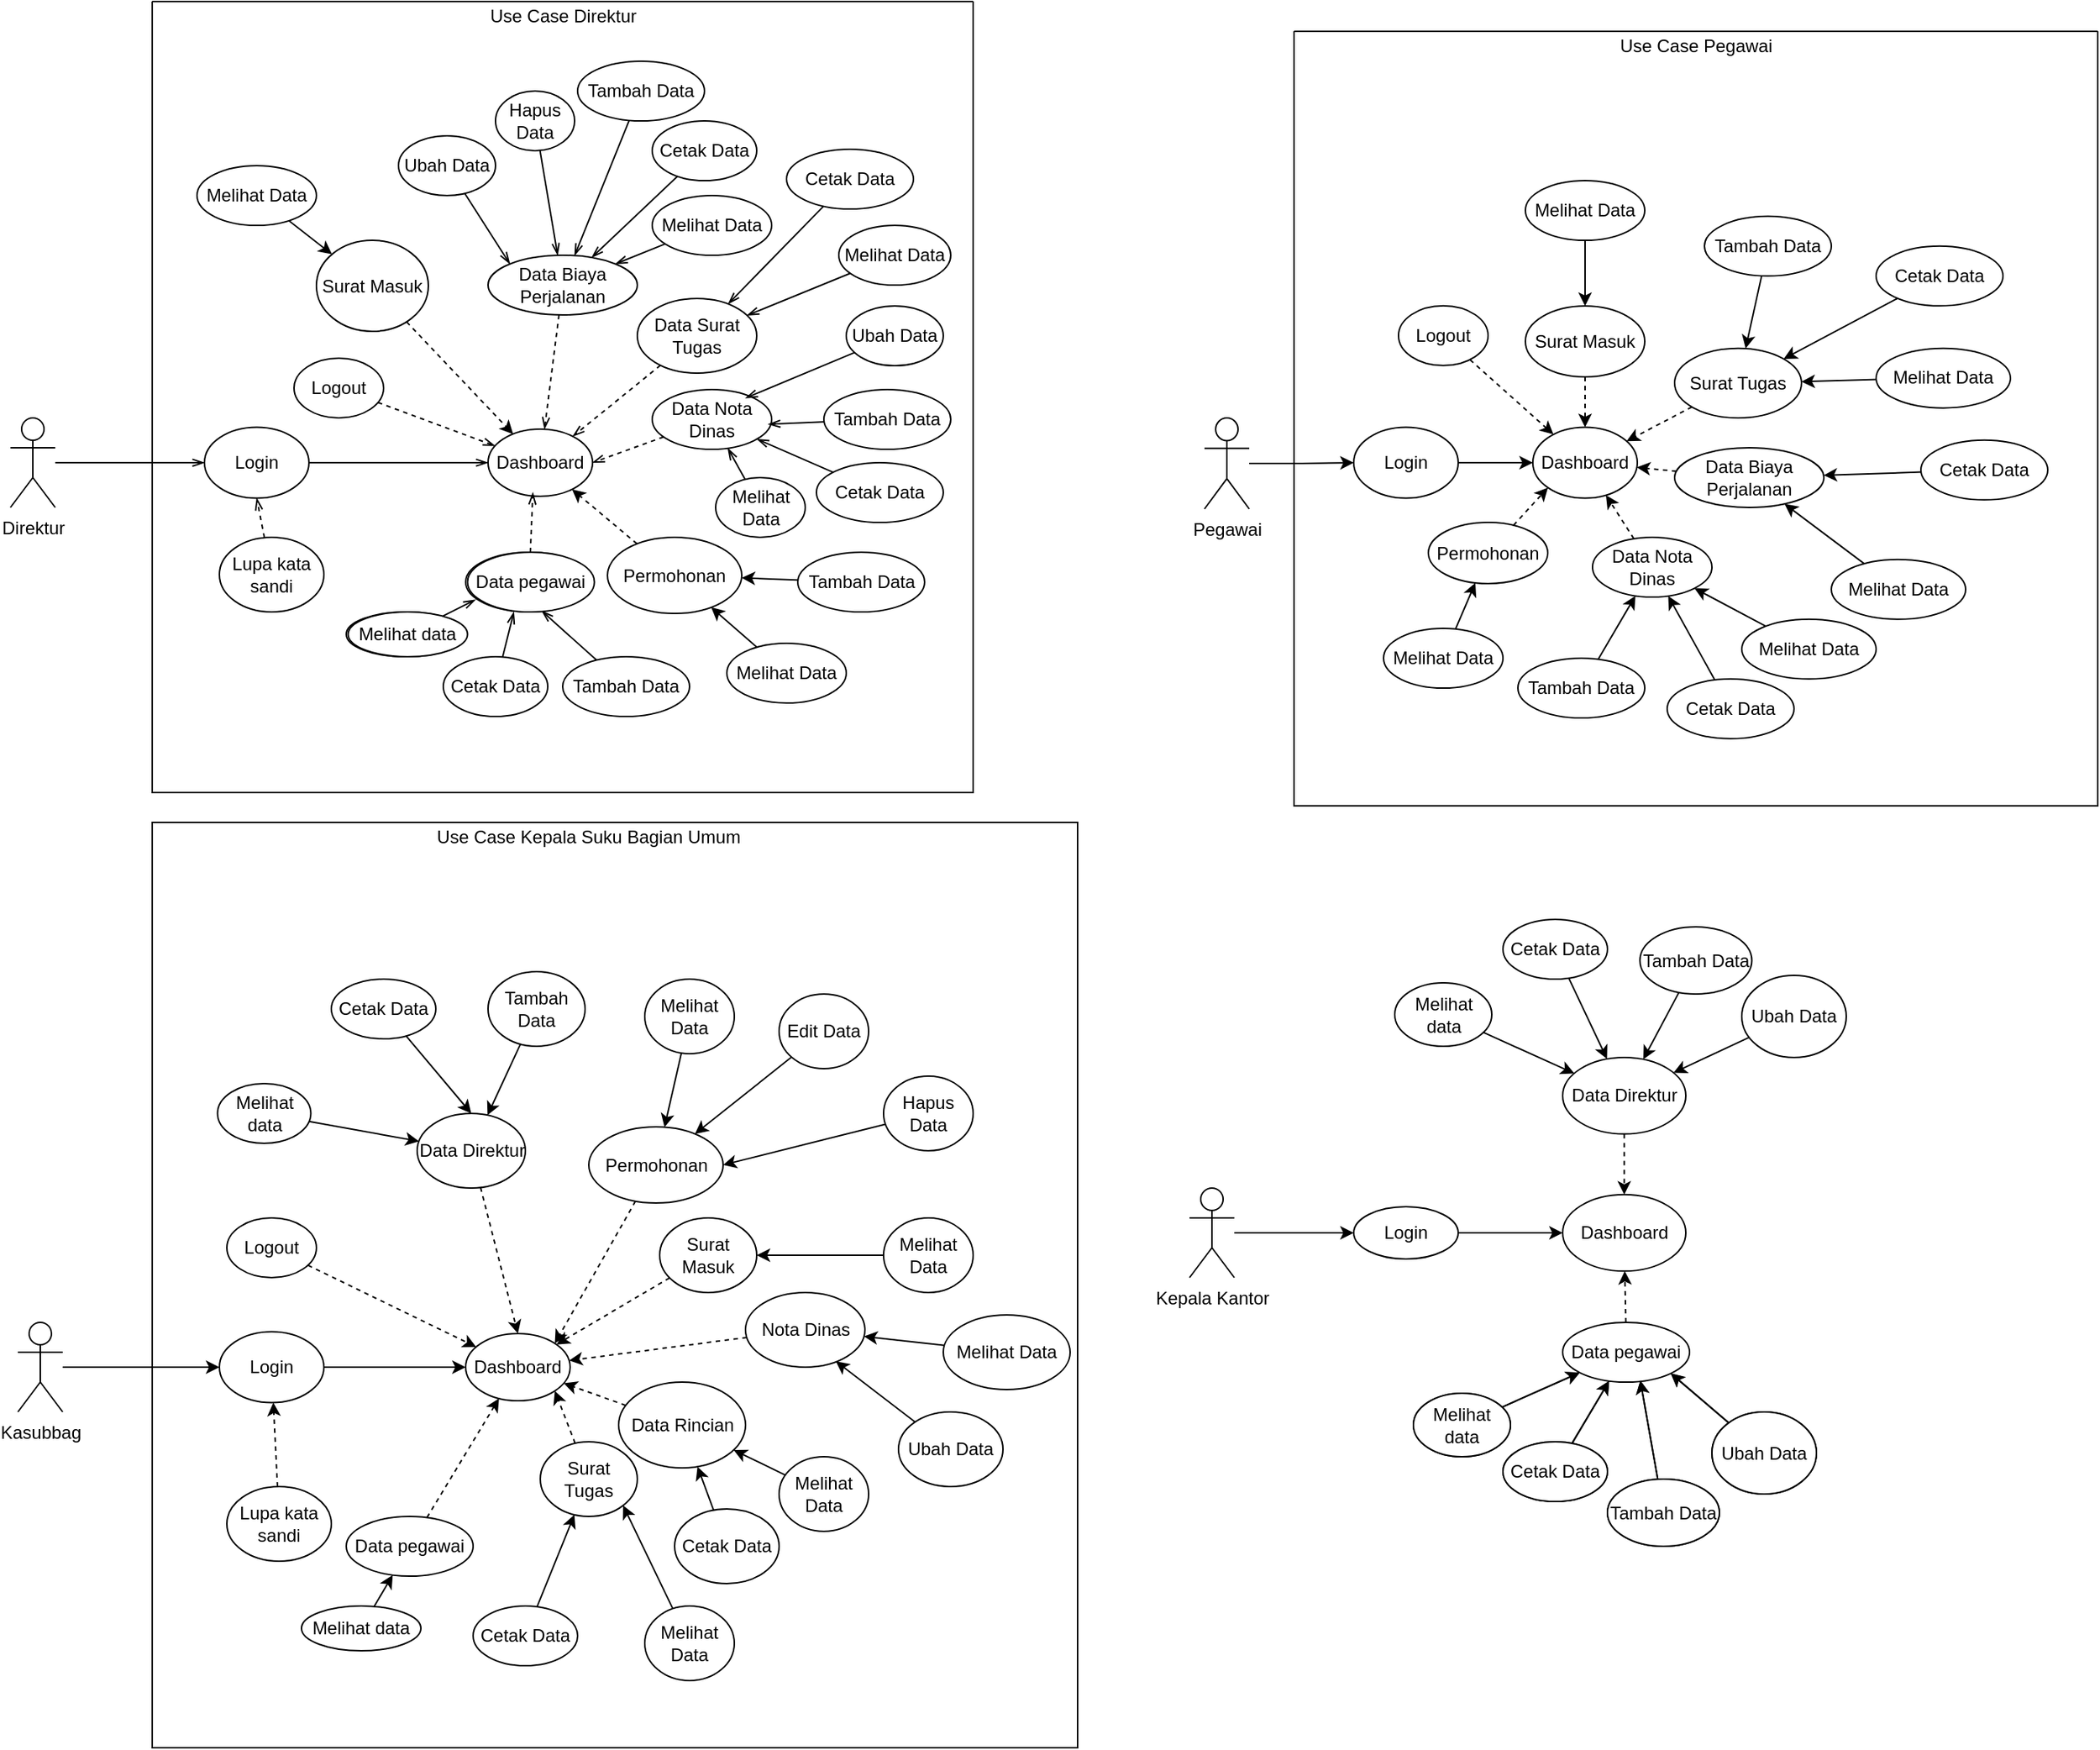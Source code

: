 <mxfile version="14.8.0" type="github">
  <diagram id="7KBXduqILSjG5q8MCGv4" name="Page-1">
    <mxGraphModel dx="1422" dy="819" grid="1" gridSize="10" guides="1" tooltips="1" connect="1" arrows="1" fold="1" page="1" pageScale="1" pageWidth="850" pageHeight="1100" math="0" shadow="0">
      <root>
        <mxCell id="0" />
        <mxCell id="1" parent="0" />
        <mxCell id="9-0OQLkkKcLO5UEKQbR6-8" style="edgeStyle=orthogonalEdgeStyle;rounded=0;orthogonalLoop=1;jettySize=auto;html=1;endArrow=openThin;endFill=0;" parent="1" source="9-0OQLkkKcLO5UEKQbR6-1" target="9-0OQLkkKcLO5UEKQbR6-7" edge="1">
          <mxGeometry relative="1" as="geometry" />
        </mxCell>
        <mxCell id="9-0OQLkkKcLO5UEKQbR6-1" value="Direktur" style="shape=umlActor;verticalLabelPosition=bottom;verticalAlign=top;html=1;" parent="1" vertex="1">
          <mxGeometry x="90" y="309" width="30" height="60" as="geometry" />
        </mxCell>
        <mxCell id="9-0OQLkkKcLO5UEKQbR6-12" style="edgeStyle=none;rounded=0;orthogonalLoop=1;jettySize=auto;html=1;entryX=0;entryY=0.5;entryDx=0;entryDy=0;endArrow=openThin;endFill=0;" parent="1" source="9-0OQLkkKcLO5UEKQbR6-7" target="9-0OQLkkKcLO5UEKQbR6-11" edge="1">
          <mxGeometry relative="1" as="geometry" />
        </mxCell>
        <mxCell id="9-0OQLkkKcLO5UEKQbR6-7" value="Login" style="ellipse;whiteSpace=wrap;html=1;" parent="1" vertex="1">
          <mxGeometry x="220" y="315.25" width="70" height="47.5" as="geometry" />
        </mxCell>
        <mxCell id="9-0OQLkkKcLO5UEKQbR6-10" style="rounded=0;orthogonalLoop=1;jettySize=auto;html=1;entryX=0.5;entryY=1;entryDx=0;entryDy=0;dashed=1;endArrow=openThin;endFill=0;" parent="1" source="9-0OQLkkKcLO5UEKQbR6-9" target="9-0OQLkkKcLO5UEKQbR6-7" edge="1">
          <mxGeometry relative="1" as="geometry" />
        </mxCell>
        <mxCell id="9-0OQLkkKcLO5UEKQbR6-9" value="Lupa kata sandi" style="ellipse;whiteSpace=wrap;html=1;" parent="1" vertex="1">
          <mxGeometry x="230" y="389" width="70" height="50" as="geometry" />
        </mxCell>
        <mxCell id="9-0OQLkkKcLO5UEKQbR6-11" value="Dashboard" style="ellipse;whiteSpace=wrap;html=1;" parent="1" vertex="1">
          <mxGeometry x="410" y="316.5" width="70" height="45" as="geometry" />
        </mxCell>
        <mxCell id="9-0OQLkkKcLO5UEKQbR6-14" style="edgeStyle=none;rounded=0;orthogonalLoop=1;jettySize=auto;html=1;endArrow=openThin;endFill=0;dashed=1;" parent="1" source="9-0OQLkkKcLO5UEKQbR6-13" target="9-0OQLkkKcLO5UEKQbR6-11" edge="1">
          <mxGeometry relative="1" as="geometry" />
        </mxCell>
        <mxCell id="9-0OQLkkKcLO5UEKQbR6-13" value="Logout" style="ellipse;whiteSpace=wrap;html=1;" parent="1" vertex="1">
          <mxGeometry x="280" y="269" width="60" height="40" as="geometry" />
        </mxCell>
        <mxCell id="9-0OQLkkKcLO5UEKQbR6-18" style="edgeStyle=none;rounded=0;orthogonalLoop=1;jettySize=auto;html=1;entryX=0.429;entryY=0.944;entryDx=0;entryDy=0;entryPerimeter=0;dashed=1;endArrow=openThin;endFill=0;" parent="1" source="9-0OQLkkKcLO5UEKQbR6-17" target="9-0OQLkkKcLO5UEKQbR6-11" edge="1">
          <mxGeometry relative="1" as="geometry" />
        </mxCell>
        <mxCell id="9-0OQLkkKcLO5UEKQbR6-17" value="Data pegawai" style="ellipse;whiteSpace=wrap;html=1;" parent="1" vertex="1">
          <mxGeometry x="395" y="399" width="85" height="40" as="geometry" />
        </mxCell>
        <mxCell id="9-0OQLkkKcLO5UEKQbR6-20" style="edgeStyle=none;rounded=0;orthogonalLoop=1;jettySize=auto;html=1;entryX=0.077;entryY=0.796;entryDx=0;entryDy=0;endArrow=openThin;endFill=0;entryPerimeter=0;" parent="1" source="9-0OQLkkKcLO5UEKQbR6-19" target="9-0OQLkkKcLO5UEKQbR6-17" edge="1">
          <mxGeometry relative="1" as="geometry" />
        </mxCell>
        <mxCell id="9-0OQLkkKcLO5UEKQbR6-19" value="Melihat data" style="ellipse;whiteSpace=wrap;html=1;" parent="1" vertex="1">
          <mxGeometry x="315" y="439" width="80" height="30" as="geometry" />
        </mxCell>
        <mxCell id="9-0OQLkkKcLO5UEKQbR6-22" style="edgeStyle=none;rounded=0;orthogonalLoop=1;jettySize=auto;html=1;entryX=1;entryY=0.5;entryDx=0;entryDy=0;endArrow=openThin;endFill=0;dashed=1;" parent="1" source="9-0OQLkkKcLO5UEKQbR6-21" target="9-0OQLkkKcLO5UEKQbR6-11" edge="1">
          <mxGeometry relative="1" as="geometry" />
        </mxCell>
        <mxCell id="9-0OQLkkKcLO5UEKQbR6-21" value="Data Nota Dinas" style="ellipse;whiteSpace=wrap;html=1;" parent="1" vertex="1">
          <mxGeometry x="520" y="290" width="80" height="40" as="geometry" />
        </mxCell>
        <mxCell id="9-0OQLkkKcLO5UEKQbR6-24" style="edgeStyle=none;rounded=0;orthogonalLoop=1;jettySize=auto;html=1;endArrow=openThin;endFill=0;dashed=1;" parent="1" source="9-0OQLkkKcLO5UEKQbR6-23" target="9-0OQLkkKcLO5UEKQbR6-11" edge="1">
          <mxGeometry relative="1" as="geometry" />
        </mxCell>
        <mxCell id="9-0OQLkkKcLO5UEKQbR6-23" value="Data Surat Tugas" style="ellipse;whiteSpace=wrap;html=1;" parent="1" vertex="1">
          <mxGeometry x="510" y="229" width="80" height="50" as="geometry" />
        </mxCell>
        <mxCell id="9-0OQLkkKcLO5UEKQbR6-26" style="edgeStyle=none;rounded=0;orthogonalLoop=1;jettySize=auto;html=1;dashed=1;endArrow=openThin;endFill=0;" parent="1" source="9-0OQLkkKcLO5UEKQbR6-25" target="9-0OQLkkKcLO5UEKQbR6-11" edge="1">
          <mxGeometry relative="1" as="geometry" />
        </mxCell>
        <mxCell id="9-0OQLkkKcLO5UEKQbR6-38" style="edgeStyle=none;rounded=0;orthogonalLoop=1;jettySize=auto;html=1;endArrow=openThin;endFill=0;" parent="1" source="9-0OQLkkKcLO5UEKQbR6-37" target="9-0OQLkkKcLO5UEKQbR6-23" edge="1">
          <mxGeometry relative="1" as="geometry" />
        </mxCell>
        <mxCell id="9-0OQLkkKcLO5UEKQbR6-37" value="Cetak Data" style="ellipse;whiteSpace=wrap;html=1;" parent="1" vertex="1">
          <mxGeometry x="610" y="129" width="85" height="40" as="geometry" />
        </mxCell>
        <mxCell id="9-0OQLkkKcLO5UEKQbR6-40" style="edgeStyle=none;rounded=0;orthogonalLoop=1;jettySize=auto;html=1;endArrow=openThin;endFill=0;" parent="1" source="9-0OQLkkKcLO5UEKQbR6-39" target="9-0OQLkkKcLO5UEKQbR6-23" edge="1">
          <mxGeometry relative="1" as="geometry" />
        </mxCell>
        <mxCell id="9-0OQLkkKcLO5UEKQbR6-39" value="Melihat Data" style="ellipse;whiteSpace=wrap;html=1;" parent="1" vertex="1">
          <mxGeometry x="645" y="180" width="75" height="40" as="geometry" />
        </mxCell>
        <mxCell id="9-0OQLkkKcLO5UEKQbR6-46" style="edgeStyle=none;rounded=0;orthogonalLoop=1;jettySize=auto;html=1;entryX=0.782;entryY=0.142;entryDx=0;entryDy=0;entryPerimeter=0;endArrow=openThin;endFill=0;" parent="1" source="9-0OQLkkKcLO5UEKQbR6-41" target="9-0OQLkkKcLO5UEKQbR6-21" edge="1">
          <mxGeometry relative="1" as="geometry" />
        </mxCell>
        <mxCell id="9-0OQLkkKcLO5UEKQbR6-41" value="Ubah Data" style="ellipse;whiteSpace=wrap;html=1;" parent="1" vertex="1">
          <mxGeometry x="650" y="234" width="65" height="40" as="geometry" />
        </mxCell>
        <mxCell id="9-0OQLkkKcLO5UEKQbR6-50" style="edgeStyle=none;rounded=0;orthogonalLoop=1;jettySize=auto;html=1;entryX=0.972;entryY=0.582;entryDx=0;entryDy=0;entryPerimeter=0;endArrow=openThin;endFill=0;" parent="1" source="9-0OQLkkKcLO5UEKQbR6-43" target="9-0OQLkkKcLO5UEKQbR6-21" edge="1">
          <mxGeometry relative="1" as="geometry" />
        </mxCell>
        <mxCell id="9-0OQLkkKcLO5UEKQbR6-43" value="Tambah Data" style="ellipse;whiteSpace=wrap;html=1;" parent="1" vertex="1">
          <mxGeometry x="635" y="290" width="85" height="40" as="geometry" />
        </mxCell>
        <mxCell id="9-0OQLkkKcLO5UEKQbR6-49" style="edgeStyle=none;rounded=0;orthogonalLoop=1;jettySize=auto;html=1;endArrow=openThin;endFill=0;" parent="1" source="9-0OQLkkKcLO5UEKQbR6-44" target="9-0OQLkkKcLO5UEKQbR6-21" edge="1">
          <mxGeometry relative="1" as="geometry" />
        </mxCell>
        <mxCell id="9-0OQLkkKcLO5UEKQbR6-44" value="Cetak Data" style="ellipse;whiteSpace=wrap;html=1;" parent="1" vertex="1">
          <mxGeometry x="630" y="339" width="85" height="40" as="geometry" />
        </mxCell>
        <mxCell id="9-0OQLkkKcLO5UEKQbR6-48" style="edgeStyle=none;rounded=0;orthogonalLoop=1;jettySize=auto;html=1;endArrow=openThin;endFill=0;" parent="1" source="9-0OQLkkKcLO5UEKQbR6-45" target="9-0OQLkkKcLO5UEKQbR6-21" edge="1">
          <mxGeometry relative="1" as="geometry" />
        </mxCell>
        <mxCell id="9-0OQLkkKcLO5UEKQbR6-45" value="Melihat Data" style="ellipse;whiteSpace=wrap;html=1;" parent="1" vertex="1">
          <mxGeometry x="562.5" y="349" width="60" height="40" as="geometry" />
        </mxCell>
        <mxCell id="9-0OQLkkKcLO5UEKQbR6-52" style="edgeStyle=none;rounded=0;orthogonalLoop=1;jettySize=auto;html=1;entryX=0.38;entryY=0.999;entryDx=0;entryDy=0;entryPerimeter=0;endArrow=openThin;endFill=0;" parent="1" source="9-0OQLkkKcLO5UEKQbR6-51" target="9-0OQLkkKcLO5UEKQbR6-17" edge="1">
          <mxGeometry relative="1" as="geometry" />
        </mxCell>
        <mxCell id="9-0OQLkkKcLO5UEKQbR6-51" value="Cetak Data" style="ellipse;whiteSpace=wrap;html=1;" parent="1" vertex="1">
          <mxGeometry x="380" y="469" width="70" height="40" as="geometry" />
        </mxCell>
        <mxCell id="9-0OQLkkKcLO5UEKQbR6-54" style="edgeStyle=none;rounded=0;orthogonalLoop=1;jettySize=auto;html=1;entryX=0.599;entryY=0.981;entryDx=0;entryDy=0;entryPerimeter=0;endArrow=openThin;endFill=0;" parent="1" source="9-0OQLkkKcLO5UEKQbR6-53" target="9-0OQLkkKcLO5UEKQbR6-17" edge="1">
          <mxGeometry relative="1" as="geometry" />
        </mxCell>
        <mxCell id="9-0OQLkkKcLO5UEKQbR6-53" value="Tambah Data" style="ellipse;whiteSpace=wrap;html=1;" parent="1" vertex="1">
          <mxGeometry x="460" y="469" width="85" height="40" as="geometry" />
        </mxCell>
        <mxCell id="2N-OkwcJ0ExUMXTbMWaD-2" value="Use Case Direktur" style="text;html=1;strokeColor=none;fillColor=none;align=center;verticalAlign=middle;whiteSpace=wrap;rounded=0;" parent="1" vertex="1">
          <mxGeometry x="357.5" y="30" width="205" height="20" as="geometry" />
        </mxCell>
        <mxCell id="2N-OkwcJ0ExUMXTbMWaD-5" style="rounded=0;orthogonalLoop=1;jettySize=auto;html=1;dashed=1;" parent="1" source="2N-OkwcJ0ExUMXTbMWaD-4" target="9-0OQLkkKcLO5UEKQbR6-11" edge="1">
          <mxGeometry relative="1" as="geometry" />
        </mxCell>
        <mxCell id="2N-OkwcJ0ExUMXTbMWaD-4" value="Permohonan" style="ellipse;whiteSpace=wrap;html=1;" parent="1" vertex="1">
          <mxGeometry x="490" y="389" width="90" height="51" as="geometry" />
        </mxCell>
        <mxCell id="2N-OkwcJ0ExUMXTbMWaD-8" style="edgeStyle=none;rounded=0;orthogonalLoop=1;jettySize=auto;html=1;" parent="1" source="2N-OkwcJ0ExUMXTbMWaD-6" target="2N-OkwcJ0ExUMXTbMWaD-4" edge="1">
          <mxGeometry relative="1" as="geometry" />
        </mxCell>
        <mxCell id="2N-OkwcJ0ExUMXTbMWaD-6" value="Tambah Data" style="ellipse;whiteSpace=wrap;html=1;" parent="1" vertex="1">
          <mxGeometry x="617.5" y="399" width="85" height="40" as="geometry" />
        </mxCell>
        <mxCell id="2N-OkwcJ0ExUMXTbMWaD-9" style="edgeStyle=none;rounded=0;orthogonalLoop=1;jettySize=auto;html=1;" parent="1" source="2N-OkwcJ0ExUMXTbMWaD-7" target="2N-OkwcJ0ExUMXTbMWaD-4" edge="1">
          <mxGeometry relative="1" as="geometry" />
        </mxCell>
        <mxCell id="2N-OkwcJ0ExUMXTbMWaD-7" value="Melihat Data" style="ellipse;whiteSpace=wrap;html=1;" parent="1" vertex="1">
          <mxGeometry x="570" y="460" width="80" height="40" as="geometry" />
        </mxCell>
        <mxCell id="2N-OkwcJ0ExUMXTbMWaD-10" value="" style="swimlane;startSize=0;fillColor=#ffffff;" parent="1" vertex="1">
          <mxGeometry x="185" y="30" width="550" height="530" as="geometry" />
        </mxCell>
        <mxCell id="9-0OQLkkKcLO5UEKQbR6-25" value="Data Biaya Perjalanan" style="ellipse;whiteSpace=wrap;html=1;" parent="2N-OkwcJ0ExUMXTbMWaD-10" vertex="1">
          <mxGeometry x="225" y="170" width="100" height="40" as="geometry" />
        </mxCell>
        <mxCell id="9-0OQLkkKcLO5UEKQbR6-35" value="Melihat Data" style="ellipse;whiteSpace=wrap;html=1;" parent="2N-OkwcJ0ExUMXTbMWaD-10" vertex="1">
          <mxGeometry x="335" y="130" width="80" height="40" as="geometry" />
        </mxCell>
        <mxCell id="9-0OQLkkKcLO5UEKQbR6-36" style="edgeStyle=none;rounded=0;orthogonalLoop=1;jettySize=auto;html=1;endArrow=openThin;endFill=0;" parent="2N-OkwcJ0ExUMXTbMWaD-10" source="9-0OQLkkKcLO5UEKQbR6-35" target="9-0OQLkkKcLO5UEKQbR6-25" edge="1">
          <mxGeometry relative="1" as="geometry" />
        </mxCell>
        <mxCell id="9-0OQLkkKcLO5UEKQbR6-33" value="Cetak Data" style="ellipse;whiteSpace=wrap;html=1;" parent="2N-OkwcJ0ExUMXTbMWaD-10" vertex="1">
          <mxGeometry x="335" y="80" width="70" height="40" as="geometry" />
        </mxCell>
        <mxCell id="9-0OQLkkKcLO5UEKQbR6-34" style="edgeStyle=none;rounded=0;orthogonalLoop=1;jettySize=auto;html=1;endArrow=openThin;endFill=0;" parent="2N-OkwcJ0ExUMXTbMWaD-10" source="9-0OQLkkKcLO5UEKQbR6-33" target="9-0OQLkkKcLO5UEKQbR6-25" edge="1">
          <mxGeometry relative="1" as="geometry" />
        </mxCell>
        <mxCell id="9-0OQLkkKcLO5UEKQbR6-31" value="Tambah Data" style="ellipse;whiteSpace=wrap;html=1;" parent="2N-OkwcJ0ExUMXTbMWaD-10" vertex="1">
          <mxGeometry x="285" y="40" width="85" height="40" as="geometry" />
        </mxCell>
        <mxCell id="9-0OQLkkKcLO5UEKQbR6-32" style="edgeStyle=none;rounded=0;orthogonalLoop=1;jettySize=auto;html=1;endArrow=openThin;endFill=0;" parent="2N-OkwcJ0ExUMXTbMWaD-10" source="9-0OQLkkKcLO5UEKQbR6-31" target="9-0OQLkkKcLO5UEKQbR6-25" edge="1">
          <mxGeometry relative="1" as="geometry" />
        </mxCell>
        <mxCell id="9-0OQLkkKcLO5UEKQbR6-29" value="Hapus Data" style="ellipse;whiteSpace=wrap;html=1;" parent="2N-OkwcJ0ExUMXTbMWaD-10" vertex="1">
          <mxGeometry x="230" y="60" width="53" height="40" as="geometry" />
        </mxCell>
        <mxCell id="9-0OQLkkKcLO5UEKQbR6-30" style="edgeStyle=none;rounded=0;orthogonalLoop=1;jettySize=auto;html=1;endArrow=openThin;endFill=0;" parent="2N-OkwcJ0ExUMXTbMWaD-10" source="9-0OQLkkKcLO5UEKQbR6-29" target="9-0OQLkkKcLO5UEKQbR6-25" edge="1">
          <mxGeometry relative="1" as="geometry" />
        </mxCell>
        <mxCell id="9-0OQLkkKcLO5UEKQbR6-27" value="Ubah Data" style="ellipse;whiteSpace=wrap;html=1;" parent="2N-OkwcJ0ExUMXTbMWaD-10" vertex="1">
          <mxGeometry x="165" y="90" width="65" height="40" as="geometry" />
        </mxCell>
        <mxCell id="9-0OQLkkKcLO5UEKQbR6-28" style="edgeStyle=none;rounded=0;orthogonalLoop=1;jettySize=auto;html=1;endArrow=openThin;endFill=0;entryX=0;entryY=0;entryDx=0;entryDy=0;" parent="2N-OkwcJ0ExUMXTbMWaD-10" source="9-0OQLkkKcLO5UEKQbR6-27" target="9-0OQLkkKcLO5UEKQbR6-25" edge="1">
          <mxGeometry relative="1" as="geometry">
            <mxPoint x="195" y="199" as="targetPoint" />
          </mxGeometry>
        </mxCell>
        <mxCell id="zJp7o7V6sukcPG7aJ3fY-47" value="Surat Masuk" style="ellipse;whiteSpace=wrap;html=1;" parent="2N-OkwcJ0ExUMXTbMWaD-10" vertex="1">
          <mxGeometry x="110" y="160" width="75" height="61" as="geometry" />
        </mxCell>
        <mxCell id="zJp7o7V6sukcPG7aJ3fY-50" style="edgeStyle=none;rounded=0;orthogonalLoop=1;jettySize=auto;html=1;" parent="2N-OkwcJ0ExUMXTbMWaD-10" source="zJp7o7V6sukcPG7aJ3fY-49" target="zJp7o7V6sukcPG7aJ3fY-47" edge="1">
          <mxGeometry relative="1" as="geometry" />
        </mxCell>
        <mxCell id="zJp7o7V6sukcPG7aJ3fY-49" value="Melihat Data" style="ellipse;whiteSpace=wrap;html=1;" parent="2N-OkwcJ0ExUMXTbMWaD-10" vertex="1">
          <mxGeometry x="30" y="110" width="80" height="40" as="geometry" />
        </mxCell>
        <mxCell id="zJp7o7V6sukcPG7aJ3fY-4" style="edgeStyle=orthogonalEdgeStyle;rounded=0;orthogonalLoop=1;jettySize=auto;html=1;" parent="1" source="zJp7o7V6sukcPG7aJ3fY-2" target="zJp7o7V6sukcPG7aJ3fY-3" edge="1">
          <mxGeometry relative="1" as="geometry" />
        </mxCell>
        <mxCell id="zJp7o7V6sukcPG7aJ3fY-2" value="Pegawai" style="shape=umlActor;verticalLabelPosition=bottom;verticalAlign=top;html=1;" parent="1" vertex="1">
          <mxGeometry x="890" y="309" width="30" height="61" as="geometry" />
        </mxCell>
        <mxCell id="zJp7o7V6sukcPG7aJ3fY-6" value="" style="edgeStyle=orthogonalEdgeStyle;rounded=0;orthogonalLoop=1;jettySize=auto;html=1;" parent="1" source="zJp7o7V6sukcPG7aJ3fY-3" target="zJp7o7V6sukcPG7aJ3fY-5" edge="1">
          <mxGeometry relative="1" as="geometry" />
        </mxCell>
        <mxCell id="zJp7o7V6sukcPG7aJ3fY-3" value="Login" style="ellipse;whiteSpace=wrap;html=1;" parent="1" vertex="1">
          <mxGeometry x="990" y="315.25" width="70" height="47.5" as="geometry" />
        </mxCell>
        <mxCell id="zJp7o7V6sukcPG7aJ3fY-5" value="Dashboard&lt;span style=&quot;white-space: pre&quot;&gt;&lt;/span&gt;" style="ellipse;whiteSpace=wrap;html=1;" parent="1" vertex="1">
          <mxGeometry x="1110" y="315.25" width="70" height="47.5" as="geometry" />
        </mxCell>
        <mxCell id="zJp7o7V6sukcPG7aJ3fY-8" style="rounded=0;orthogonalLoop=1;jettySize=auto;html=1;entryX=0;entryY=1;entryDx=0;entryDy=0;dashed=1;" parent="1" source="zJp7o7V6sukcPG7aJ3fY-7" target="zJp7o7V6sukcPG7aJ3fY-5" edge="1">
          <mxGeometry relative="1" as="geometry" />
        </mxCell>
        <mxCell id="zJp7o7V6sukcPG7aJ3fY-7" value="Permohonan" style="ellipse;whiteSpace=wrap;html=1;" parent="1" vertex="1">
          <mxGeometry x="1040" y="379" width="80" height="41" as="geometry" />
        </mxCell>
        <mxCell id="zJp7o7V6sukcPG7aJ3fY-10" style="edgeStyle=none;rounded=0;orthogonalLoop=1;jettySize=auto;html=1;" parent="1" source="zJp7o7V6sukcPG7aJ3fY-9" target="zJp7o7V6sukcPG7aJ3fY-7" edge="1">
          <mxGeometry relative="1" as="geometry" />
        </mxCell>
        <mxCell id="zJp7o7V6sukcPG7aJ3fY-9" value="Melihat Data" style="ellipse;whiteSpace=wrap;html=1;" parent="1" vertex="1">
          <mxGeometry x="1010" y="450" width="80" height="40" as="geometry" />
        </mxCell>
        <mxCell id="zJp7o7V6sukcPG7aJ3fY-13" value="" style="edgeStyle=none;rounded=0;orthogonalLoop=1;jettySize=auto;html=1;dashed=1;entryX=0.5;entryY=0;entryDx=0;entryDy=0;" parent="1" source="zJp7o7V6sukcPG7aJ3fY-11" target="zJp7o7V6sukcPG7aJ3fY-5" edge="1">
          <mxGeometry relative="1" as="geometry" />
        </mxCell>
        <mxCell id="zJp7o7V6sukcPG7aJ3fY-11" value="Surat Masuk" style="ellipse;whiteSpace=wrap;html=1;" parent="1" vertex="1">
          <mxGeometry x="1105" y="234" width="80" height="47.5" as="geometry" />
        </mxCell>
        <mxCell id="zJp7o7V6sukcPG7aJ3fY-15" value="" style="edgeStyle=none;rounded=0;orthogonalLoop=1;jettySize=auto;html=1;" parent="1" source="zJp7o7V6sukcPG7aJ3fY-14" target="zJp7o7V6sukcPG7aJ3fY-11" edge="1">
          <mxGeometry relative="1" as="geometry" />
        </mxCell>
        <mxCell id="zJp7o7V6sukcPG7aJ3fY-14" value="Melihat Data" style="ellipse;whiteSpace=wrap;html=1;" parent="1" vertex="1">
          <mxGeometry x="1105" y="150" width="80" height="40" as="geometry" />
        </mxCell>
        <mxCell id="zJp7o7V6sukcPG7aJ3fY-17" style="edgeStyle=none;rounded=0;orthogonalLoop=1;jettySize=auto;html=1;dashed=1;" parent="1" source="zJp7o7V6sukcPG7aJ3fY-16" target="zJp7o7V6sukcPG7aJ3fY-5" edge="1">
          <mxGeometry relative="1" as="geometry" />
        </mxCell>
        <mxCell id="zJp7o7V6sukcPG7aJ3fY-16" value="Surat Tugas" style="ellipse;whiteSpace=wrap;html=1;" parent="1" vertex="1">
          <mxGeometry x="1205" y="262.33" width="85" height="46.67" as="geometry" />
        </mxCell>
        <mxCell id="zJp7o7V6sukcPG7aJ3fY-25" style="edgeStyle=none;rounded=0;orthogonalLoop=1;jettySize=auto;html=1;" parent="1" source="zJp7o7V6sukcPG7aJ3fY-20" target="zJp7o7V6sukcPG7aJ3fY-16" edge="1">
          <mxGeometry relative="1" as="geometry" />
        </mxCell>
        <mxCell id="zJp7o7V6sukcPG7aJ3fY-26" style="edgeStyle=none;rounded=0;orthogonalLoop=1;jettySize=auto;html=1;" parent="1" source="zJp7o7V6sukcPG7aJ3fY-21" target="zJp7o7V6sukcPG7aJ3fY-16" edge="1">
          <mxGeometry relative="1" as="geometry" />
        </mxCell>
        <mxCell id="zJp7o7V6sukcPG7aJ3fY-27" style="edgeStyle=none;rounded=0;orthogonalLoop=1;jettySize=auto;html=1;" parent="1" source="zJp7o7V6sukcPG7aJ3fY-22" target="zJp7o7V6sukcPG7aJ3fY-16" edge="1">
          <mxGeometry relative="1" as="geometry" />
        </mxCell>
        <mxCell id="zJp7o7V6sukcPG7aJ3fY-29" style="edgeStyle=none;rounded=0;orthogonalLoop=1;jettySize=auto;html=1;dashed=1;" parent="1" source="zJp7o7V6sukcPG7aJ3fY-28" target="zJp7o7V6sukcPG7aJ3fY-5" edge="1">
          <mxGeometry relative="1" as="geometry" />
        </mxCell>
        <mxCell id="zJp7o7V6sukcPG7aJ3fY-28" value="Data Biaya Perjalanan" style="ellipse;whiteSpace=wrap;html=1;" parent="1" vertex="1">
          <mxGeometry x="1205" y="329" width="100" height="40" as="geometry" />
        </mxCell>
        <mxCell id="zJp7o7V6sukcPG7aJ3fY-32" style="edgeStyle=none;rounded=0;orthogonalLoop=1;jettySize=auto;html=1;" parent="1" source="zJp7o7V6sukcPG7aJ3fY-30" target="zJp7o7V6sukcPG7aJ3fY-28" edge="1">
          <mxGeometry relative="1" as="geometry" />
        </mxCell>
        <mxCell id="zJp7o7V6sukcPG7aJ3fY-33" style="edgeStyle=none;rounded=0;orthogonalLoop=1;jettySize=auto;html=1;" parent="1" source="zJp7o7V6sukcPG7aJ3fY-31" target="zJp7o7V6sukcPG7aJ3fY-28" edge="1">
          <mxGeometry relative="1" as="geometry" />
        </mxCell>
        <mxCell id="zJp7o7V6sukcPG7aJ3fY-35" style="edgeStyle=none;rounded=0;orthogonalLoop=1;jettySize=auto;html=1;dashed=1;" parent="1" source="zJp7o7V6sukcPG7aJ3fY-34" target="zJp7o7V6sukcPG7aJ3fY-5" edge="1">
          <mxGeometry relative="1" as="geometry" />
        </mxCell>
        <mxCell id="zJp7o7V6sukcPG7aJ3fY-34" value="Data Nota Dinas" style="ellipse;whiteSpace=wrap;html=1;" parent="1" vertex="1">
          <mxGeometry x="1150" y="389" width="80" height="40" as="geometry" />
        </mxCell>
        <mxCell id="zJp7o7V6sukcPG7aJ3fY-40" style="edgeStyle=none;rounded=0;orthogonalLoop=1;jettySize=auto;html=1;" parent="1" source="zJp7o7V6sukcPG7aJ3fY-36" target="zJp7o7V6sukcPG7aJ3fY-34" edge="1">
          <mxGeometry relative="1" as="geometry" />
        </mxCell>
        <mxCell id="zJp7o7V6sukcPG7aJ3fY-41" style="edgeStyle=none;rounded=0;orthogonalLoop=1;jettySize=auto;html=1;entryX=1;entryY=1;entryDx=0;entryDy=0;" parent="1" source="zJp7o7V6sukcPG7aJ3fY-37" target="zJp7o7V6sukcPG7aJ3fY-34" edge="1">
          <mxGeometry relative="1" as="geometry" />
        </mxCell>
        <mxCell id="zJp7o7V6sukcPG7aJ3fY-42" value="" style="swimlane;startSize=0;fillColor=#ffffff;" parent="1" vertex="1">
          <mxGeometry x="950" y="50.0" width="538.49" height="518.91" as="geometry" />
        </mxCell>
        <mxCell id="zJp7o7V6sukcPG7aJ3fY-31" value="Melihat Data" style="ellipse;whiteSpace=wrap;html=1;" parent="zJp7o7V6sukcPG7aJ3fY-42" vertex="1">
          <mxGeometry x="360" y="353.91" width="90" height="40" as="geometry" />
        </mxCell>
        <mxCell id="zJp7o7V6sukcPG7aJ3fY-30" value="Cetak Data" style="ellipse;whiteSpace=wrap;html=1;" parent="zJp7o7V6sukcPG7aJ3fY-42" vertex="1">
          <mxGeometry x="420" y="273.91" width="85" height="40" as="geometry" />
        </mxCell>
        <mxCell id="zJp7o7V6sukcPG7aJ3fY-22" value="Melihat Data" style="ellipse;whiteSpace=wrap;html=1;" parent="zJp7o7V6sukcPG7aJ3fY-42" vertex="1">
          <mxGeometry x="390" y="212.33" width="90" height="40" as="geometry" />
        </mxCell>
        <mxCell id="zJp7o7V6sukcPG7aJ3fY-21" value="Cetak Data" style="ellipse;whiteSpace=wrap;html=1;" parent="zJp7o7V6sukcPG7aJ3fY-42" vertex="1">
          <mxGeometry x="390" y="143.91" width="85" height="40" as="geometry" />
        </mxCell>
        <mxCell id="zJp7o7V6sukcPG7aJ3fY-44" value="Use Case Pegawai" style="text;html=1;strokeColor=none;fillColor=none;align=center;verticalAlign=middle;whiteSpace=wrap;rounded=0;" parent="zJp7o7V6sukcPG7aJ3fY-42" vertex="1">
          <mxGeometry x="166.74" width="205" height="20" as="geometry" />
        </mxCell>
        <mxCell id="zJp7o7V6sukcPG7aJ3fY-20" value="Tambah Data" style="ellipse;whiteSpace=wrap;html=1;" parent="zJp7o7V6sukcPG7aJ3fY-42" vertex="1">
          <mxGeometry x="275" y="123.91" width="85" height="40" as="geometry" />
        </mxCell>
        <mxCell id="zJp7o7V6sukcPG7aJ3fY-45" value="Logout" style="ellipse;whiteSpace=wrap;html=1;" parent="zJp7o7V6sukcPG7aJ3fY-42" vertex="1">
          <mxGeometry x="70" y="183.91" width="60" height="40" as="geometry" />
        </mxCell>
        <mxCell id="zJp7o7V6sukcPG7aJ3fY-37" value="Melihat Data" style="ellipse;whiteSpace=wrap;html=1;" parent="zJp7o7V6sukcPG7aJ3fY-42" vertex="1">
          <mxGeometry x="300" y="393.91" width="90" height="40" as="geometry" />
        </mxCell>
        <mxCell id="zJp7o7V6sukcPG7aJ3fY-36" value="Cetak Data" style="ellipse;whiteSpace=wrap;html=1;" parent="zJp7o7V6sukcPG7aJ3fY-42" vertex="1">
          <mxGeometry x="250" y="433.91" width="85" height="40" as="geometry" />
        </mxCell>
        <mxCell id="zJp7o7V6sukcPG7aJ3fY-51" value="Tambah Data" style="ellipse;whiteSpace=wrap;html=1;" parent="zJp7o7V6sukcPG7aJ3fY-42" vertex="1">
          <mxGeometry x="150" y="420" width="85" height="40" as="geometry" />
        </mxCell>
        <mxCell id="zJp7o7V6sukcPG7aJ3fY-46" style="edgeStyle=none;rounded=0;orthogonalLoop=1;jettySize=auto;html=1;dashed=1;" parent="1" source="zJp7o7V6sukcPG7aJ3fY-45" target="zJp7o7V6sukcPG7aJ3fY-5" edge="1">
          <mxGeometry relative="1" as="geometry" />
        </mxCell>
        <mxCell id="zJp7o7V6sukcPG7aJ3fY-48" style="edgeStyle=none;rounded=0;orthogonalLoop=1;jettySize=auto;html=1;dashed=1;" parent="1" source="zJp7o7V6sukcPG7aJ3fY-47" target="9-0OQLkkKcLO5UEKQbR6-11" edge="1">
          <mxGeometry relative="1" as="geometry" />
        </mxCell>
        <mxCell id="zJp7o7V6sukcPG7aJ3fY-52" style="edgeStyle=none;rounded=0;orthogonalLoop=1;jettySize=auto;html=1;" parent="1" source="zJp7o7V6sukcPG7aJ3fY-51" target="zJp7o7V6sukcPG7aJ3fY-34" edge="1">
          <mxGeometry relative="1" as="geometry" />
        </mxCell>
        <mxCell id="fPzmJ7Ew2btwY1fmSqvh-4" style="edgeStyle=orthogonalEdgeStyle;rounded=0;orthogonalLoop=1;jettySize=auto;html=1;entryX=0;entryY=0.5;entryDx=0;entryDy=0;" edge="1" parent="1" source="fPzmJ7Ew2btwY1fmSqvh-1" target="fPzmJ7Ew2btwY1fmSqvh-2">
          <mxGeometry relative="1" as="geometry" />
        </mxCell>
        <mxCell id="fPzmJ7Ew2btwY1fmSqvh-1" value="Kasubbag&lt;span style=&quot;white-space: pre&quot;&gt;&lt;/span&gt;" style="shape=umlActor;verticalLabelPosition=bottom;verticalAlign=top;html=1;" vertex="1" parent="1">
          <mxGeometry x="95" y="915" width="30" height="60" as="geometry" />
        </mxCell>
        <mxCell id="fPzmJ7Ew2btwY1fmSqvh-5" style="edgeStyle=orthogonalEdgeStyle;rounded=0;orthogonalLoop=1;jettySize=auto;html=1;" edge="1" parent="1" source="fPzmJ7Ew2btwY1fmSqvh-2" target="fPzmJ7Ew2btwY1fmSqvh-3">
          <mxGeometry relative="1" as="geometry" />
        </mxCell>
        <mxCell id="fPzmJ7Ew2btwY1fmSqvh-2" value="Login" style="ellipse;whiteSpace=wrap;html=1;" vertex="1" parent="1">
          <mxGeometry x="230" y="921.25" width="70" height="47.5" as="geometry" />
        </mxCell>
        <mxCell id="fPzmJ7Ew2btwY1fmSqvh-3" value="Dashboard" style="ellipse;whiteSpace=wrap;html=1;" vertex="1" parent="1">
          <mxGeometry x="395" y="922.5" width="70" height="45" as="geometry" />
        </mxCell>
        <mxCell id="fPzmJ7Ew2btwY1fmSqvh-7" style="rounded=0;orthogonalLoop=1;jettySize=auto;html=1;dashed=1;" edge="1" parent="1" source="fPzmJ7Ew2btwY1fmSqvh-6" target="fPzmJ7Ew2btwY1fmSqvh-2">
          <mxGeometry relative="1" as="geometry" />
        </mxCell>
        <mxCell id="fPzmJ7Ew2btwY1fmSqvh-6" value="Lupa kata sandi" style="ellipse;whiteSpace=wrap;html=1;" vertex="1" parent="1">
          <mxGeometry x="235" y="1025" width="70" height="50" as="geometry" />
        </mxCell>
        <mxCell id="fPzmJ7Ew2btwY1fmSqvh-9" style="edgeStyle=none;rounded=0;orthogonalLoop=1;jettySize=auto;html=1;dashed=1;" edge="1" parent="1" source="fPzmJ7Ew2btwY1fmSqvh-8" target="fPzmJ7Ew2btwY1fmSqvh-3">
          <mxGeometry relative="1" as="geometry" />
        </mxCell>
        <mxCell id="fPzmJ7Ew2btwY1fmSqvh-8" value="Logout" style="ellipse;whiteSpace=wrap;html=1;" vertex="1" parent="1">
          <mxGeometry x="235" y="845" width="60" height="40" as="geometry" />
        </mxCell>
        <mxCell id="fPzmJ7Ew2btwY1fmSqvh-11" style="edgeStyle=none;rounded=0;orthogonalLoop=1;jettySize=auto;html=1;dashed=1;" edge="1" parent="1" source="fPzmJ7Ew2btwY1fmSqvh-10" target="fPzmJ7Ew2btwY1fmSqvh-3">
          <mxGeometry relative="1" as="geometry" />
        </mxCell>
        <mxCell id="fPzmJ7Ew2btwY1fmSqvh-10" value="Data pegawai" style="ellipse;whiteSpace=wrap;html=1;" vertex="1" parent="1">
          <mxGeometry x="315" y="1045" width="85" height="40" as="geometry" />
        </mxCell>
        <mxCell id="fPzmJ7Ew2btwY1fmSqvh-14" style="edgeStyle=none;rounded=0;orthogonalLoop=1;jettySize=auto;html=1;" edge="1" parent="1" source="fPzmJ7Ew2btwY1fmSqvh-13" target="fPzmJ7Ew2btwY1fmSqvh-10">
          <mxGeometry relative="1" as="geometry" />
        </mxCell>
        <mxCell id="fPzmJ7Ew2btwY1fmSqvh-13" value="Melihat data" style="ellipse;whiteSpace=wrap;html=1;" vertex="1" parent="1">
          <mxGeometry x="285" y="1105" width="80" height="30" as="geometry" />
        </mxCell>
        <mxCell id="fPzmJ7Ew2btwY1fmSqvh-16" style="edgeStyle=none;rounded=0;orthogonalLoop=1;jettySize=auto;html=1;entryX=0.5;entryY=0;entryDx=0;entryDy=0;dashed=1;" edge="1" parent="1" source="fPzmJ7Ew2btwY1fmSqvh-15" target="fPzmJ7Ew2btwY1fmSqvh-3">
          <mxGeometry relative="1" as="geometry" />
        </mxCell>
        <mxCell id="fPzmJ7Ew2btwY1fmSqvh-15" value="Data Direktur" style="ellipse;whiteSpace=wrap;html=1;" vertex="1" parent="1">
          <mxGeometry x="362.5" y="775" width="72.5" height="50" as="geometry" />
        </mxCell>
        <mxCell id="fPzmJ7Ew2btwY1fmSqvh-22" style="edgeStyle=none;rounded=0;orthogonalLoop=1;jettySize=auto;html=1;" edge="1" parent="1" source="fPzmJ7Ew2btwY1fmSqvh-19" target="fPzmJ7Ew2btwY1fmSqvh-15">
          <mxGeometry relative="1" as="geometry" />
        </mxCell>
        <mxCell id="fPzmJ7Ew2btwY1fmSqvh-19" value="Melihat data" style="ellipse;whiteSpace=wrap;html=1;" vertex="1" parent="1">
          <mxGeometry x="228.75" y="755" width="62.5" height="40" as="geometry" />
        </mxCell>
        <mxCell id="fPzmJ7Ew2btwY1fmSqvh-23" style="edgeStyle=none;rounded=0;orthogonalLoop=1;jettySize=auto;html=1;entryX=0.5;entryY=0;entryDx=0;entryDy=0;" edge="1" parent="1" source="fPzmJ7Ew2btwY1fmSqvh-20" target="fPzmJ7Ew2btwY1fmSqvh-15">
          <mxGeometry relative="1" as="geometry" />
        </mxCell>
        <mxCell id="fPzmJ7Ew2btwY1fmSqvh-20" value="Cetak Data" style="ellipse;whiteSpace=wrap;html=1;" vertex="1" parent="1">
          <mxGeometry x="305" y="685" width="70" height="40" as="geometry" />
        </mxCell>
        <mxCell id="fPzmJ7Ew2btwY1fmSqvh-24" style="edgeStyle=none;rounded=0;orthogonalLoop=1;jettySize=auto;html=1;" edge="1" parent="1" source="fPzmJ7Ew2btwY1fmSqvh-21" target="fPzmJ7Ew2btwY1fmSqvh-15">
          <mxGeometry relative="1" as="geometry" />
        </mxCell>
        <mxCell id="fPzmJ7Ew2btwY1fmSqvh-21" value="Tambah Data" style="ellipse;whiteSpace=wrap;html=1;" vertex="1" parent="1">
          <mxGeometry x="410" y="680" width="65" height="50" as="geometry" />
        </mxCell>
        <mxCell id="fPzmJ7Ew2btwY1fmSqvh-26" style="edgeStyle=none;rounded=0;orthogonalLoop=1;jettySize=auto;html=1;entryX=1;entryY=0;entryDx=0;entryDy=0;dashed=1;" edge="1" parent="1" source="fPzmJ7Ew2btwY1fmSqvh-25" target="fPzmJ7Ew2btwY1fmSqvh-3">
          <mxGeometry relative="1" as="geometry" />
        </mxCell>
        <mxCell id="fPzmJ7Ew2btwY1fmSqvh-25" value="Permohonan" style="ellipse;whiteSpace=wrap;html=1;" vertex="1" parent="1">
          <mxGeometry x="477.5" y="784" width="90" height="51" as="geometry" />
        </mxCell>
        <mxCell id="fPzmJ7Ew2btwY1fmSqvh-29" value="" style="edgeStyle=none;rounded=0;orthogonalLoop=1;jettySize=auto;html=1;" edge="1" parent="1" source="fPzmJ7Ew2btwY1fmSqvh-27" target="fPzmJ7Ew2btwY1fmSqvh-25">
          <mxGeometry relative="1" as="geometry" />
        </mxCell>
        <mxCell id="fPzmJ7Ew2btwY1fmSqvh-27" value="Melihat Data" style="ellipse;whiteSpace=wrap;html=1;" vertex="1" parent="1">
          <mxGeometry x="515" y="685" width="60" height="50" as="geometry" />
        </mxCell>
        <mxCell id="fPzmJ7Ew2btwY1fmSqvh-31" style="edgeStyle=none;rounded=0;orthogonalLoop=1;jettySize=auto;html=1;" edge="1" parent="1" source="fPzmJ7Ew2btwY1fmSqvh-30" target="fPzmJ7Ew2btwY1fmSqvh-25">
          <mxGeometry relative="1" as="geometry" />
        </mxCell>
        <mxCell id="fPzmJ7Ew2btwY1fmSqvh-30" value="Edit Data" style="ellipse;whiteSpace=wrap;html=1;" vertex="1" parent="1">
          <mxGeometry x="605" y="695" width="60" height="50" as="geometry" />
        </mxCell>
        <mxCell id="fPzmJ7Ew2btwY1fmSqvh-33" style="edgeStyle=none;rounded=0;orthogonalLoop=1;jettySize=auto;html=1;entryX=1;entryY=0.5;entryDx=0;entryDy=0;" edge="1" parent="1" source="fPzmJ7Ew2btwY1fmSqvh-32" target="fPzmJ7Ew2btwY1fmSqvh-25">
          <mxGeometry relative="1" as="geometry" />
        </mxCell>
        <mxCell id="fPzmJ7Ew2btwY1fmSqvh-32" value="Hapus Data" style="ellipse;whiteSpace=wrap;html=1;" vertex="1" parent="1">
          <mxGeometry x="675" y="750" width="60" height="50" as="geometry" />
        </mxCell>
        <mxCell id="fPzmJ7Ew2btwY1fmSqvh-47" style="edgeStyle=none;rounded=0;orthogonalLoop=1;jettySize=auto;html=1;dashed=1;" edge="1" parent="1" source="fPzmJ7Ew2btwY1fmSqvh-35" target="fPzmJ7Ew2btwY1fmSqvh-3">
          <mxGeometry relative="1" as="geometry" />
        </mxCell>
        <mxCell id="fPzmJ7Ew2btwY1fmSqvh-35" value="Surat Masuk" style="ellipse;whiteSpace=wrap;html=1;" vertex="1" parent="1">
          <mxGeometry x="525" y="845" width="65" height="50" as="geometry" />
        </mxCell>
        <mxCell id="fPzmJ7Ew2btwY1fmSqvh-38" style="edgeStyle=none;rounded=0;orthogonalLoop=1;jettySize=auto;html=1;" edge="1" parent="1" source="fPzmJ7Ew2btwY1fmSqvh-37" target="fPzmJ7Ew2btwY1fmSqvh-35">
          <mxGeometry relative="1" as="geometry" />
        </mxCell>
        <mxCell id="fPzmJ7Ew2btwY1fmSqvh-37" value="Melihat Data" style="ellipse;whiteSpace=wrap;html=1;" vertex="1" parent="1">
          <mxGeometry x="675" y="845" width="60" height="50" as="geometry" />
        </mxCell>
        <mxCell id="fPzmJ7Ew2btwY1fmSqvh-40" style="edgeStyle=none;rounded=0;orthogonalLoop=1;jettySize=auto;html=1;entryX=1;entryY=1;entryDx=0;entryDy=0;dashed=1;" edge="1" parent="1" source="fPzmJ7Ew2btwY1fmSqvh-39" target="fPzmJ7Ew2btwY1fmSqvh-3">
          <mxGeometry relative="1" as="geometry" />
        </mxCell>
        <mxCell id="fPzmJ7Ew2btwY1fmSqvh-39" value="Surat Tugas" style="ellipse;whiteSpace=wrap;html=1;" vertex="1" parent="1">
          <mxGeometry x="445" y="995" width="65" height="50" as="geometry" />
        </mxCell>
        <mxCell id="fPzmJ7Ew2btwY1fmSqvh-42" style="edgeStyle=none;rounded=0;orthogonalLoop=1;jettySize=auto;html=1;entryX=1;entryY=1;entryDx=0;entryDy=0;" edge="1" parent="1" source="fPzmJ7Ew2btwY1fmSqvh-41" target="fPzmJ7Ew2btwY1fmSqvh-39">
          <mxGeometry relative="1" as="geometry">
            <mxPoint x="510" y="1045" as="targetPoint" />
          </mxGeometry>
        </mxCell>
        <mxCell id="fPzmJ7Ew2btwY1fmSqvh-41" value="Melihat Data" style="ellipse;whiteSpace=wrap;html=1;" vertex="1" parent="1">
          <mxGeometry x="515" y="1105" width="60" height="50" as="geometry" />
        </mxCell>
        <mxCell id="fPzmJ7Ew2btwY1fmSqvh-44" style="edgeStyle=none;rounded=0;orthogonalLoop=1;jettySize=auto;html=1;" edge="1" parent="1" source="fPzmJ7Ew2btwY1fmSqvh-43" target="fPzmJ7Ew2btwY1fmSqvh-39">
          <mxGeometry relative="1" as="geometry" />
        </mxCell>
        <mxCell id="fPzmJ7Ew2btwY1fmSqvh-43" value="Cetak Data" style="ellipse;whiteSpace=wrap;html=1;" vertex="1" parent="1">
          <mxGeometry x="400" y="1105" width="70" height="40" as="geometry" />
        </mxCell>
        <mxCell id="fPzmJ7Ew2btwY1fmSqvh-50" style="edgeStyle=none;rounded=0;orthogonalLoop=1;jettySize=auto;html=1;dashed=1;" edge="1" parent="1" source="fPzmJ7Ew2btwY1fmSqvh-48" target="fPzmJ7Ew2btwY1fmSqvh-3">
          <mxGeometry relative="1" as="geometry" />
        </mxCell>
        <mxCell id="fPzmJ7Ew2btwY1fmSqvh-48" value="Data Rincian" style="ellipse;whiteSpace=wrap;html=1;" vertex="1" parent="1">
          <mxGeometry x="497.5" y="955" width="85" height="57.5" as="geometry" />
        </mxCell>
        <mxCell id="fPzmJ7Ew2btwY1fmSqvh-52" style="edgeStyle=none;rounded=0;orthogonalLoop=1;jettySize=auto;html=1;" edge="1" parent="1" source="fPzmJ7Ew2btwY1fmSqvh-51" target="fPzmJ7Ew2btwY1fmSqvh-48">
          <mxGeometry relative="1" as="geometry" />
        </mxCell>
        <mxCell id="fPzmJ7Ew2btwY1fmSqvh-51" value="Melihat Data" style="ellipse;whiteSpace=wrap;html=1;" vertex="1" parent="1">
          <mxGeometry x="605" y="1005" width="60" height="50" as="geometry" />
        </mxCell>
        <mxCell id="fPzmJ7Ew2btwY1fmSqvh-54" value="" style="edgeStyle=none;rounded=0;orthogonalLoop=1;jettySize=auto;html=1;" edge="1" parent="1" source="fPzmJ7Ew2btwY1fmSqvh-53" target="fPzmJ7Ew2btwY1fmSqvh-48">
          <mxGeometry relative="1" as="geometry" />
        </mxCell>
        <mxCell id="fPzmJ7Ew2btwY1fmSqvh-53" value="Cetak Data" style="ellipse;whiteSpace=wrap;html=1;" vertex="1" parent="1">
          <mxGeometry x="535" y="1040" width="70" height="50" as="geometry" />
        </mxCell>
        <mxCell id="fPzmJ7Ew2btwY1fmSqvh-56" style="edgeStyle=none;rounded=0;orthogonalLoop=1;jettySize=auto;html=1;dashed=1;" edge="1" parent="1" source="fPzmJ7Ew2btwY1fmSqvh-55" target="fPzmJ7Ew2btwY1fmSqvh-3">
          <mxGeometry relative="1" as="geometry" />
        </mxCell>
        <mxCell id="fPzmJ7Ew2btwY1fmSqvh-55" value="Nota Dinas" style="ellipse;whiteSpace=wrap;html=1;" vertex="1" parent="1">
          <mxGeometry x="582.5" y="895" width="80" height="50" as="geometry" />
        </mxCell>
        <mxCell id="fPzmJ7Ew2btwY1fmSqvh-58" style="edgeStyle=none;rounded=0;orthogonalLoop=1;jettySize=auto;html=1;" edge="1" parent="1" source="fPzmJ7Ew2btwY1fmSqvh-57" target="fPzmJ7Ew2btwY1fmSqvh-55">
          <mxGeometry relative="1" as="geometry" />
        </mxCell>
        <mxCell id="fPzmJ7Ew2btwY1fmSqvh-57" value="Melihat Data" style="ellipse;whiteSpace=wrap;html=1;" vertex="1" parent="1">
          <mxGeometry x="715" y="910" width="85" height="50" as="geometry" />
        </mxCell>
        <mxCell id="fPzmJ7Ew2btwY1fmSqvh-60" style="edgeStyle=none;rounded=0;orthogonalLoop=1;jettySize=auto;html=1;entryX=0.756;entryY=0.92;entryDx=0;entryDy=0;entryPerimeter=0;" edge="1" parent="1" source="fPzmJ7Ew2btwY1fmSqvh-59" target="fPzmJ7Ew2btwY1fmSqvh-55">
          <mxGeometry relative="1" as="geometry" />
        </mxCell>
        <mxCell id="fPzmJ7Ew2btwY1fmSqvh-59" value="Ubah Data" style="ellipse;whiteSpace=wrap;html=1;" vertex="1" parent="1">
          <mxGeometry x="685" y="975" width="70" height="50" as="geometry" />
        </mxCell>
        <mxCell id="fPzmJ7Ew2btwY1fmSqvh-61" value="" style="whiteSpace=wrap;html=1;aspect=fixed;fillColor=none;" vertex="1" parent="1">
          <mxGeometry x="185" y="580" width="620" height="620" as="geometry" />
        </mxCell>
        <mxCell id="fPzmJ7Ew2btwY1fmSqvh-62" value="Use Case Kepala Suku Bagian Umum" style="text;html=1;strokeColor=none;fillColor=none;align=center;verticalAlign=middle;whiteSpace=wrap;rounded=0;" vertex="1" parent="1">
          <mxGeometry x="361.25" y="580" width="232.5" height="20" as="geometry" />
        </mxCell>
        <mxCell id="fPzmJ7Ew2btwY1fmSqvh-65" value="" style="edgeStyle=none;rounded=0;orthogonalLoop=1;jettySize=auto;html=1;" edge="1" parent="1" source="fPzmJ7Ew2btwY1fmSqvh-63" target="fPzmJ7Ew2btwY1fmSqvh-64">
          <mxGeometry relative="1" as="geometry" />
        </mxCell>
        <mxCell id="fPzmJ7Ew2btwY1fmSqvh-63" value="Kepala Kantor" style="shape=umlActor;verticalLabelPosition=bottom;verticalAlign=top;html=1;outlineConnect=0;fillColor=none;" vertex="1" parent="1">
          <mxGeometry x="880" y="825" width="30" height="60" as="geometry" />
        </mxCell>
        <mxCell id="fPzmJ7Ew2btwY1fmSqvh-67" value="" style="edgeStyle=none;rounded=0;orthogonalLoop=1;jettySize=auto;html=1;" edge="1" parent="1" source="fPzmJ7Ew2btwY1fmSqvh-64" target="fPzmJ7Ew2btwY1fmSqvh-66">
          <mxGeometry relative="1" as="geometry" />
        </mxCell>
        <mxCell id="fPzmJ7Ew2btwY1fmSqvh-64" value="Login" style="ellipse;whiteSpace=wrap;html=1;verticalAlign=middle;" vertex="1" parent="1">
          <mxGeometry x="990" y="837.5" width="70" height="35" as="geometry" />
        </mxCell>
        <mxCell id="fPzmJ7Ew2btwY1fmSqvh-66" value="Dashboard" style="ellipse;whiteSpace=wrap;html=1;verticalAlign=middle;" vertex="1" parent="1">
          <mxGeometry x="1130" y="829.38" width="82.5" height="51.25" as="geometry" />
        </mxCell>
        <mxCell id="fPzmJ7Ew2btwY1fmSqvh-68" value="Data pegawai" style="ellipse;whiteSpace=wrap;html=1;" vertex="1" parent="1">
          <mxGeometry x="396.25" y="399" width="85" height="40" as="geometry" />
        </mxCell>
        <mxCell id="fPzmJ7Ew2btwY1fmSqvh-69" value="Melihat data" style="ellipse;whiteSpace=wrap;html=1;" vertex="1" parent="1">
          <mxGeometry x="316.25" y="439" width="80" height="30" as="geometry" />
        </mxCell>
        <mxCell id="fPzmJ7Ew2btwY1fmSqvh-80" style="edgeStyle=none;rounded=0;orthogonalLoop=1;jettySize=auto;html=1;" edge="1" parent="1" source="fPzmJ7Ew2btwY1fmSqvh-70" target="fPzmJ7Ew2btwY1fmSqvh-75">
          <mxGeometry relative="1" as="geometry" />
        </mxCell>
        <mxCell id="fPzmJ7Ew2btwY1fmSqvh-70" value="Cetak Data" style="ellipse;whiteSpace=wrap;html=1;" vertex="1" parent="1">
          <mxGeometry x="1090" y="995" width="70" height="40" as="geometry" />
        </mxCell>
        <mxCell id="fPzmJ7Ew2btwY1fmSqvh-79" style="edgeStyle=none;rounded=0;orthogonalLoop=1;jettySize=auto;html=1;" edge="1" parent="1" source="fPzmJ7Ew2btwY1fmSqvh-74" target="fPzmJ7Ew2btwY1fmSqvh-75">
          <mxGeometry relative="1" as="geometry" />
        </mxCell>
        <mxCell id="fPzmJ7Ew2btwY1fmSqvh-74" value="Melihat data" style="ellipse;whiteSpace=wrap;html=1;" vertex="1" parent="1">
          <mxGeometry x="1030" y="962.5" width="65" height="42.5" as="geometry" />
        </mxCell>
        <mxCell id="fPzmJ7Ew2btwY1fmSqvh-77" style="edgeStyle=none;rounded=0;orthogonalLoop=1;jettySize=auto;html=1;dashed=1;" edge="1" parent="1" source="fPzmJ7Ew2btwY1fmSqvh-75" target="fPzmJ7Ew2btwY1fmSqvh-66">
          <mxGeometry relative="1" as="geometry" />
        </mxCell>
        <mxCell id="fPzmJ7Ew2btwY1fmSqvh-75" value="Data pegawai" style="ellipse;whiteSpace=wrap;html=1;" vertex="1" parent="1">
          <mxGeometry x="1130" y="915" width="85" height="40" as="geometry" />
        </mxCell>
        <mxCell id="fPzmJ7Ew2btwY1fmSqvh-81" style="edgeStyle=none;rounded=0;orthogonalLoop=1;jettySize=auto;html=1;entryX=0.612;entryY=0.975;entryDx=0;entryDy=0;entryPerimeter=0;" edge="1" parent="1" source="fPzmJ7Ew2btwY1fmSqvh-76" target="fPzmJ7Ew2btwY1fmSqvh-75">
          <mxGeometry relative="1" as="geometry" />
        </mxCell>
        <mxCell id="fPzmJ7Ew2btwY1fmSqvh-76" value="Tambah Data" style="ellipse;whiteSpace=wrap;html=1;" vertex="1" parent="1">
          <mxGeometry x="1160" y="1020" width="75" height="45" as="geometry" />
        </mxCell>
        <mxCell id="fPzmJ7Ew2btwY1fmSqvh-83" style="edgeStyle=none;rounded=0;orthogonalLoop=1;jettySize=auto;html=1;entryX=1;entryY=1;entryDx=0;entryDy=0;" edge="1" parent="1" source="fPzmJ7Ew2btwY1fmSqvh-82" target="fPzmJ7Ew2btwY1fmSqvh-75">
          <mxGeometry relative="1" as="geometry" />
        </mxCell>
        <mxCell id="fPzmJ7Ew2btwY1fmSqvh-82" value="Ubah Data" style="ellipse;whiteSpace=wrap;html=1;" vertex="1" parent="1">
          <mxGeometry x="1230" y="975" width="70" height="55" as="geometry" />
        </mxCell>
        <mxCell id="fPzmJ7Ew2btwY1fmSqvh-84" style="edgeStyle=none;rounded=0;orthogonalLoop=1;jettySize=auto;html=1;" edge="1" source="fPzmJ7Ew2btwY1fmSqvh-85" parent="1">
          <mxGeometry relative="1" as="geometry">
            <mxPoint x="1161.175" y="954.277" as="targetPoint" />
          </mxGeometry>
        </mxCell>
        <mxCell id="fPzmJ7Ew2btwY1fmSqvh-85" value="Cetak Data" style="ellipse;whiteSpace=wrap;html=1;" vertex="1" parent="1">
          <mxGeometry x="1090" y="995" width="70" height="40" as="geometry" />
        </mxCell>
        <mxCell id="fPzmJ7Ew2btwY1fmSqvh-86" style="edgeStyle=none;rounded=0;orthogonalLoop=1;jettySize=auto;html=1;" edge="1" source="fPzmJ7Ew2btwY1fmSqvh-87" parent="1">
          <mxGeometry relative="1" as="geometry">
            <mxPoint x="1141.336" y="948.599" as="targetPoint" />
          </mxGeometry>
        </mxCell>
        <mxCell id="fPzmJ7Ew2btwY1fmSqvh-87" value="Melihat data" style="ellipse;whiteSpace=wrap;html=1;" vertex="1" parent="1">
          <mxGeometry x="1030" y="962.5" width="65" height="42.5" as="geometry" />
        </mxCell>
        <mxCell id="fPzmJ7Ew2btwY1fmSqvh-88" style="edgeStyle=none;rounded=0;orthogonalLoop=1;jettySize=auto;html=1;entryX=0.612;entryY=0.975;entryDx=0;entryDy=0;entryPerimeter=0;" edge="1" source="fPzmJ7Ew2btwY1fmSqvh-89" parent="1">
          <mxGeometry relative="1" as="geometry">
            <mxPoint x="1182.02" y="954" as="targetPoint" />
          </mxGeometry>
        </mxCell>
        <mxCell id="fPzmJ7Ew2btwY1fmSqvh-89" value="Tambah Data" style="ellipse;whiteSpace=wrap;html=1;" vertex="1" parent="1">
          <mxGeometry x="1160" y="1020" width="75" height="45" as="geometry" />
        </mxCell>
        <mxCell id="fPzmJ7Ew2btwY1fmSqvh-90" style="edgeStyle=none;rounded=0;orthogonalLoop=1;jettySize=auto;html=1;entryX=1;entryY=1;entryDx=0;entryDy=0;" edge="1" source="fPzmJ7Ew2btwY1fmSqvh-91" parent="1">
          <mxGeometry relative="1" as="geometry">
            <mxPoint x="1202.374" y="949.226" as="targetPoint" />
          </mxGeometry>
        </mxCell>
        <mxCell id="fPzmJ7Ew2btwY1fmSqvh-91" value="Ubah Data" style="ellipse;whiteSpace=wrap;html=1;" vertex="1" parent="1">
          <mxGeometry x="1230" y="975" width="70" height="55" as="geometry" />
        </mxCell>
        <mxCell id="fPzmJ7Ew2btwY1fmSqvh-106" style="edgeStyle=none;rounded=0;orthogonalLoop=1;jettySize=auto;html=1;" edge="1" parent="1" source="fPzmJ7Ew2btwY1fmSqvh-93" target="fPzmJ7Ew2btwY1fmSqvh-101">
          <mxGeometry relative="1" as="geometry" />
        </mxCell>
        <mxCell id="fPzmJ7Ew2btwY1fmSqvh-93" value="Cetak Data" style="ellipse;whiteSpace=wrap;html=1;" vertex="1" parent="1">
          <mxGeometry x="1090" y="645" width="70" height="40" as="geometry" />
        </mxCell>
        <mxCell id="fPzmJ7Ew2btwY1fmSqvh-105" style="edgeStyle=none;rounded=0;orthogonalLoop=1;jettySize=auto;html=1;" edge="1" parent="1" source="fPzmJ7Ew2btwY1fmSqvh-95" target="fPzmJ7Ew2btwY1fmSqvh-101">
          <mxGeometry relative="1" as="geometry" />
        </mxCell>
        <mxCell id="fPzmJ7Ew2btwY1fmSqvh-95" value="Melihat data" style="ellipse;whiteSpace=wrap;html=1;" vertex="1" parent="1">
          <mxGeometry x="1017.5" y="687.5" width="65" height="42.5" as="geometry" />
        </mxCell>
        <mxCell id="fPzmJ7Ew2btwY1fmSqvh-107" style="edgeStyle=none;rounded=0;orthogonalLoop=1;jettySize=auto;html=1;" edge="1" parent="1" source="fPzmJ7Ew2btwY1fmSqvh-97" target="fPzmJ7Ew2btwY1fmSqvh-101">
          <mxGeometry relative="1" as="geometry" />
        </mxCell>
        <mxCell id="fPzmJ7Ew2btwY1fmSqvh-97" value="Tambah Data" style="ellipse;whiteSpace=wrap;html=1;" vertex="1" parent="1">
          <mxGeometry x="1181.74" y="650" width="75" height="45" as="geometry" />
        </mxCell>
        <mxCell id="fPzmJ7Ew2btwY1fmSqvh-108" style="edgeStyle=none;rounded=0;orthogonalLoop=1;jettySize=auto;html=1;" edge="1" parent="1" source="fPzmJ7Ew2btwY1fmSqvh-99" target="fPzmJ7Ew2btwY1fmSqvh-101">
          <mxGeometry relative="1" as="geometry" />
        </mxCell>
        <mxCell id="fPzmJ7Ew2btwY1fmSqvh-99" value="Ubah Data" style="ellipse;whiteSpace=wrap;html=1;" vertex="1" parent="1">
          <mxGeometry x="1250" y="682.5" width="70" height="55" as="geometry" />
        </mxCell>
        <mxCell id="fPzmJ7Ew2btwY1fmSqvh-104" style="edgeStyle=none;rounded=0;orthogonalLoop=1;jettySize=auto;html=1;dashed=1;" edge="1" parent="1" source="fPzmJ7Ew2btwY1fmSqvh-101" target="fPzmJ7Ew2btwY1fmSqvh-66">
          <mxGeometry relative="1" as="geometry" />
        </mxCell>
        <mxCell id="fPzmJ7Ew2btwY1fmSqvh-101" value="&lt;div&gt;Data Direktur&lt;/div&gt;" style="ellipse;whiteSpace=wrap;html=1;verticalAlign=middle;" vertex="1" parent="1">
          <mxGeometry x="1130" y="737.5" width="82.5" height="51.25" as="geometry" />
        </mxCell>
      </root>
    </mxGraphModel>
  </diagram>
</mxfile>
